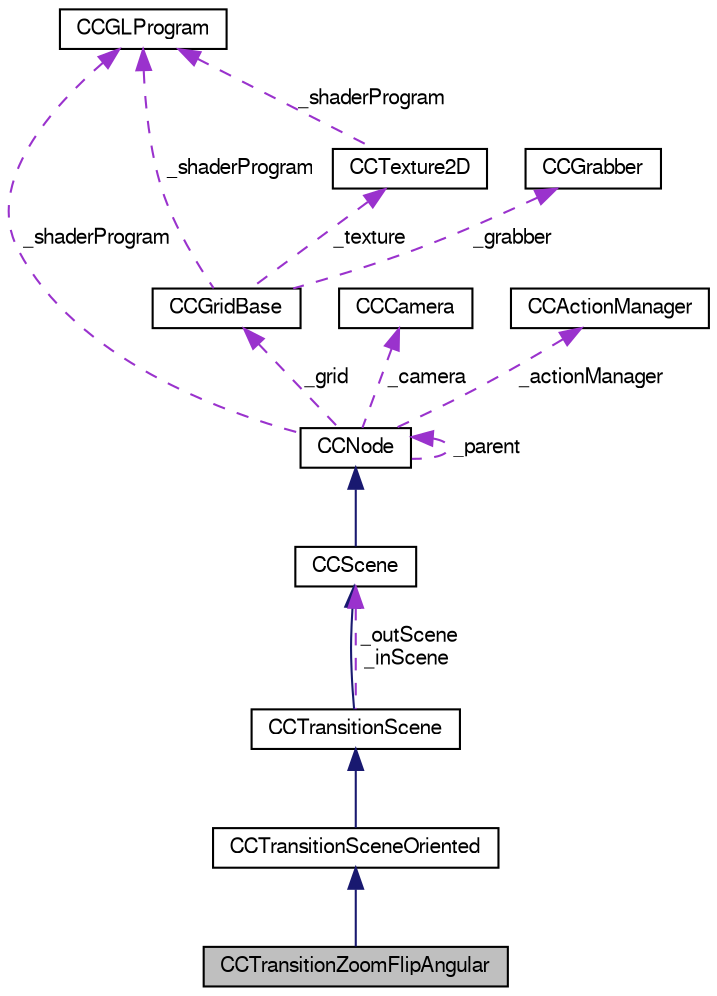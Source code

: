 digraph G
{
  bgcolor="transparent";
  edge [fontname="FreeSans",fontsize="10",labelfontname="FreeSans",labelfontsize="10"];
  node [fontname="FreeSans",fontsize="10",shape=record];
  Node1 [label="CCTransitionZoomFlipAngular",height=0.2,width=0.4,color="black", fillcolor="grey75", style="filled" fontcolor="black"];
  Node2 -> Node1 [dir="back",color="midnightblue",fontsize="10",style="solid",fontname="FreeSans"];
  Node2 [label="CCTransitionSceneOriented",height=0.2,width=0.4,color="black",URL="$interface_c_c_transition_scene_oriented.html"];
  Node3 -> Node2 [dir="back",color="midnightblue",fontsize="10",style="solid",fontname="FreeSans"];
  Node3 [label="CCTransitionScene",height=0.2,width=0.4,color="black",URL="$interface_c_c_transition_scene.html"];
  Node4 -> Node3 [dir="back",color="midnightblue",fontsize="10",style="solid",fontname="FreeSans"];
  Node4 [label="CCScene",height=0.2,width=0.4,color="black",URL="$interface_c_c_scene.html"];
  Node5 -> Node4 [dir="back",color="midnightblue",fontsize="10",style="solid",fontname="FreeSans"];
  Node5 [label="CCNode",height=0.2,width=0.4,color="black",URL="$interface_c_c_node.html"];
  Node5 -> Node5 [dir="back",color="darkorchid3",fontsize="10",style="dashed",label=" _parent" ,fontname="FreeSans"];
  Node6 -> Node5 [dir="back",color="darkorchid3",fontsize="10",style="dashed",label=" _grid" ,fontname="FreeSans"];
  Node6 [label="CCGridBase",height=0.2,width=0.4,color="black",URL="$interface_c_c_grid_base.html"];
  Node7 -> Node6 [dir="back",color="darkorchid3",fontsize="10",style="dashed",label=" _grabber" ,fontname="FreeSans"];
  Node7 [label="CCGrabber",height=0.2,width=0.4,color="black",URL="$interface_c_c_grabber.html"];
  Node8 -> Node6 [dir="back",color="darkorchid3",fontsize="10",style="dashed",label=" _texture" ,fontname="FreeSans"];
  Node8 [label="CCTexture2D",height=0.2,width=0.4,color="black",URL="$interface_c_c_texture2_d.html"];
  Node9 -> Node8 [dir="back",color="darkorchid3",fontsize="10",style="dashed",label=" _shaderProgram" ,fontname="FreeSans"];
  Node9 [label="CCGLProgram",height=0.2,width=0.4,color="black",URL="$interface_c_c_g_l_program.html"];
  Node9 -> Node6 [dir="back",color="darkorchid3",fontsize="10",style="dashed",label=" _shaderProgram" ,fontname="FreeSans"];
  Node10 -> Node5 [dir="back",color="darkorchid3",fontsize="10",style="dashed",label=" _camera" ,fontname="FreeSans"];
  Node10 [label="CCCamera",height=0.2,width=0.4,color="black",URL="$interface_c_c_camera.html"];
  Node9 -> Node5 [dir="back",color="darkorchid3",fontsize="10",style="dashed",label=" _shaderProgram" ,fontname="FreeSans"];
  Node11 -> Node5 [dir="back",color="darkorchid3",fontsize="10",style="dashed",label=" _actionManager" ,fontname="FreeSans"];
  Node11 [label="CCActionManager",height=0.2,width=0.4,color="black",URL="$interface_c_c_action_manager.html"];
  Node4 -> Node3 [dir="back",color="darkorchid3",fontsize="10",style="dashed",label=" _outScene\n_inScene" ,fontname="FreeSans"];
}
